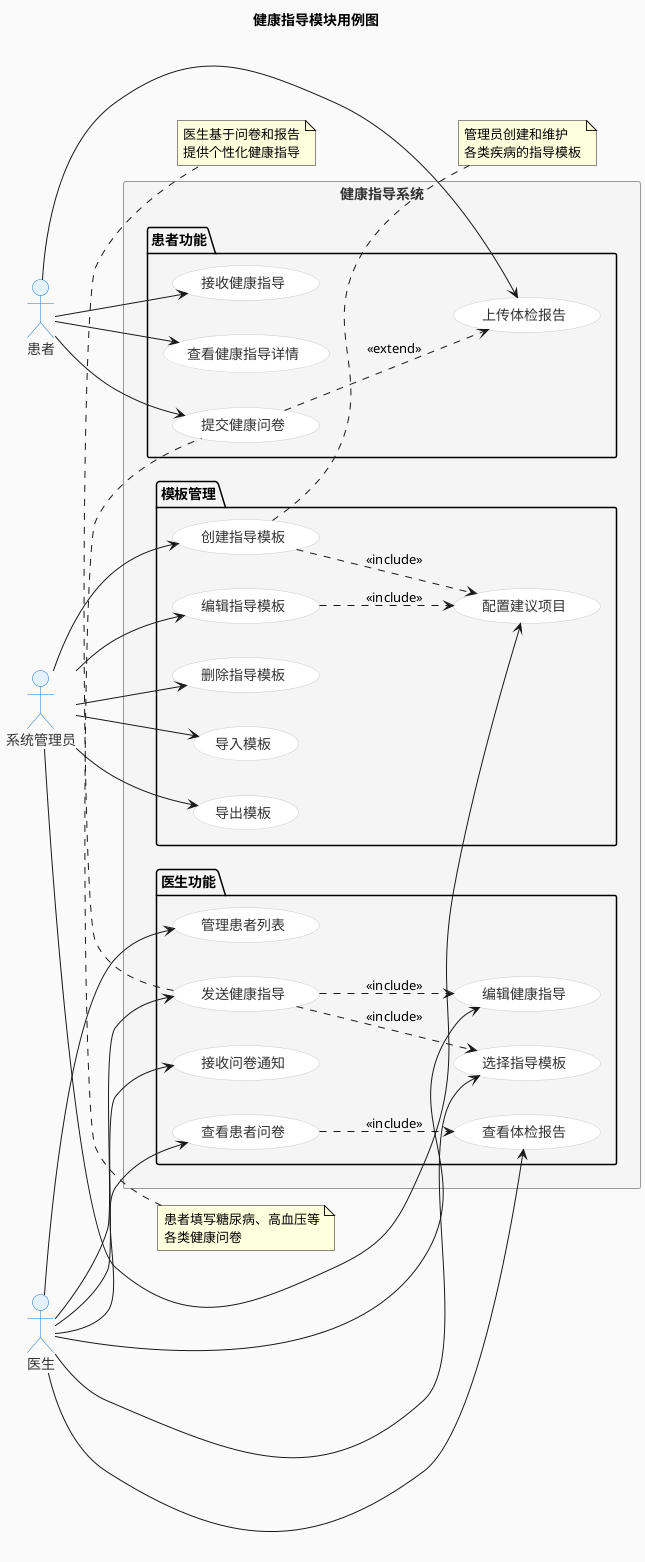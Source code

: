 @startuml 健康指导模块用例图

skinparam backgroundColor #FAFAFA
skinparam actor {
    BackgroundColor #E3F2FD
    BorderColor #1976D2
    FontColor #333333
}
skinparam usecase {
    BackgroundColor #FFFFFF
    BorderColor #CCCCCC
    FontColor #333333
}
skinparam rectangle {
    BackgroundColor #F5F5F5
    BorderColor #999999
    FontColor #333333
}

title 健康指导模块用例图

' 设置布局方向
left to right direction

' 左侧参与者
actor "患者" as Patient

' 定义系统边界
rectangle "健康指导系统" {
    
    ' 患者功能区域 - 左上
    package "患者功能" {
        usecase "提交健康问卷" as UC1
        usecase "上传体检报告" as UC2
        usecase "接收健康指导" as UC3
        usecase "查看健康指导详情" as UC4
    }
    
    ' 医生功能区域 - 中间
    package "医生功能" {
        usecase "接收问卷通知" as UC6
        usecase "查看患者问卷" as UC7
        usecase "查看体检报告" as UC8
        usecase "选择指导模板" as UC9
        usecase "编辑健康指导" as UC10
        usecase "发送健康指导" as UC11
        usecase "管理患者列表" as UC12
    }
    
    ' 管理员功能区域 - 右下
    package "模板管理" {
        usecase "创建指导模板" as UC13
        usecase "编辑指导模板" as UC14
        usecase "删除指导模板" as UC15
        usecase "导入模板" as UC17
        usecase "导出模板" as UC18
        usecase "配置建议项目" as UC19
    }
}

' 右侧参与者
actor "医生" as Doctor
actor "系统管理员" as Admin

' 参与者与用例的关联
Patient --> UC1
Patient --> UC2
Patient --> UC3
Patient --> UC4

Doctor --> UC6
Doctor --> UC7
Doctor --> UC8
Doctor --> UC9
Doctor --> UC10
Doctor --> UC11
Doctor --> UC12

Admin --> UC13
Admin --> UC14
Admin --> UC15
Admin --> UC17
Admin --> UC18
Admin --> UC19

' 用例之间的关系
UC1 ..> UC2 : <<extend>>

UC11 ..> UC9 : <<include>>
UC11 ..> UC10 : <<include>>
UC7 ..> UC8 : <<include>>

UC13 ..> UC19 : <<include>>
UC14 ..> UC19 : <<include>>

' 添加注释
note top of UC1 : 患者填写糖尿病、高血压等\n各类健康问卷
note bottom of UC11 : 医生基于问卷和报告\n提供个性化健康指导
note right of UC13 : 管理员创建和维护\n各类疾病的指导模板

@enduml